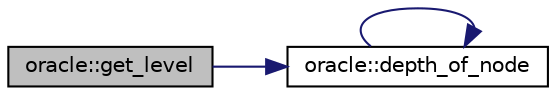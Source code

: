 digraph "oracle::get_level"
{
  edge [fontname="Helvetica",fontsize="10",labelfontname="Helvetica",labelfontsize="10"];
  node [fontname="Helvetica",fontsize="10",shape=record];
  rankdir="LR";
  Node5392 [label="oracle::get_level",height=0.2,width=0.4,color="black", fillcolor="grey75", style="filled", fontcolor="black"];
  Node5392 -> Node5393 [color="midnightblue",fontsize="10",style="solid",fontname="Helvetica"];
  Node5393 [label="oracle::depth_of_node",height=0.2,width=0.4,color="black", fillcolor="white", style="filled",URL="$d7/da7/classoracle.html#a022e34d01ca887785e17c9f3fb25193e"];
  Node5393 -> Node5393 [color="midnightblue",fontsize="10",style="solid",fontname="Helvetica"];
}
